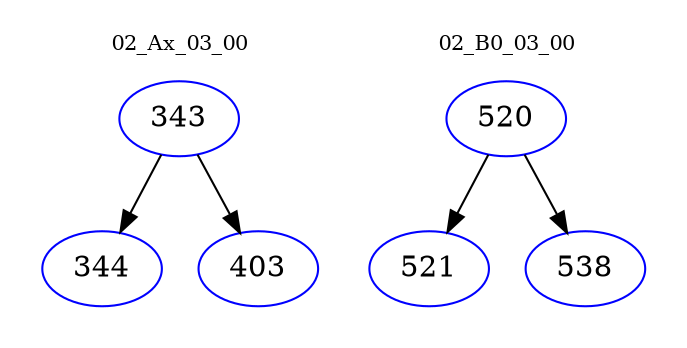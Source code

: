 digraph{
subgraph cluster_0 {
color = white
label = "02_Ax_03_00";
fontsize=10;
T0_343 [label="343", color="blue"]
T0_343 -> T0_344 [color="black"]
T0_344 [label="344", color="blue"]
T0_343 -> T0_403 [color="black"]
T0_403 [label="403", color="blue"]
}
subgraph cluster_1 {
color = white
label = "02_B0_03_00";
fontsize=10;
T1_520 [label="520", color="blue"]
T1_520 -> T1_521 [color="black"]
T1_521 [label="521", color="blue"]
T1_520 -> T1_538 [color="black"]
T1_538 [label="538", color="blue"]
}
}
